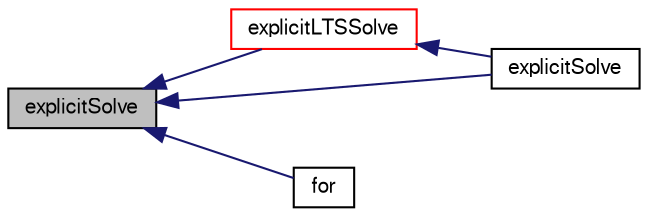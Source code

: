 digraph "explicitSolve"
{
  bgcolor="transparent";
  edge [fontname="FreeSans",fontsize="10",labelfontname="FreeSans",labelfontsize="10"];
  node [fontname="FreeSans",fontsize="10",shape=record];
  rankdir="LR";
  Node3613 [label="explicitSolve",height=0.2,width=0.4,color="black", fillcolor="grey75", style="filled", fontcolor="black"];
  Node3613 -> Node3614 [dir="back",color="midnightblue",fontsize="10",style="solid",fontname="FreeSans"];
  Node3614 [label="explicitLTSSolve",height=0.2,width=0.4,color="red",URL="$a21136.html#a95d4824fbc2963663dd89dd9ac863aa6"];
  Node3614 -> Node3616 [dir="back",color="midnightblue",fontsize="10",style="solid",fontname="FreeSans"];
  Node3616 [label="explicitSolve",height=0.2,width=0.4,color="black",URL="$a21136.html#a8640c90c16729266dba54d5be2d347b4"];
  Node3613 -> Node3616 [dir="back",color="midnightblue",fontsize="10",style="solid",fontname="FreeSans"];
  Node3613 -> Node3618 [dir="back",color="midnightblue",fontsize="10",style="solid",fontname="FreeSans"];
  Node3618 [label="for",height=0.2,width=0.4,color="black",URL="$a38534.html#ae9610aff8f04c828f9db802f66a18f67"];
}
